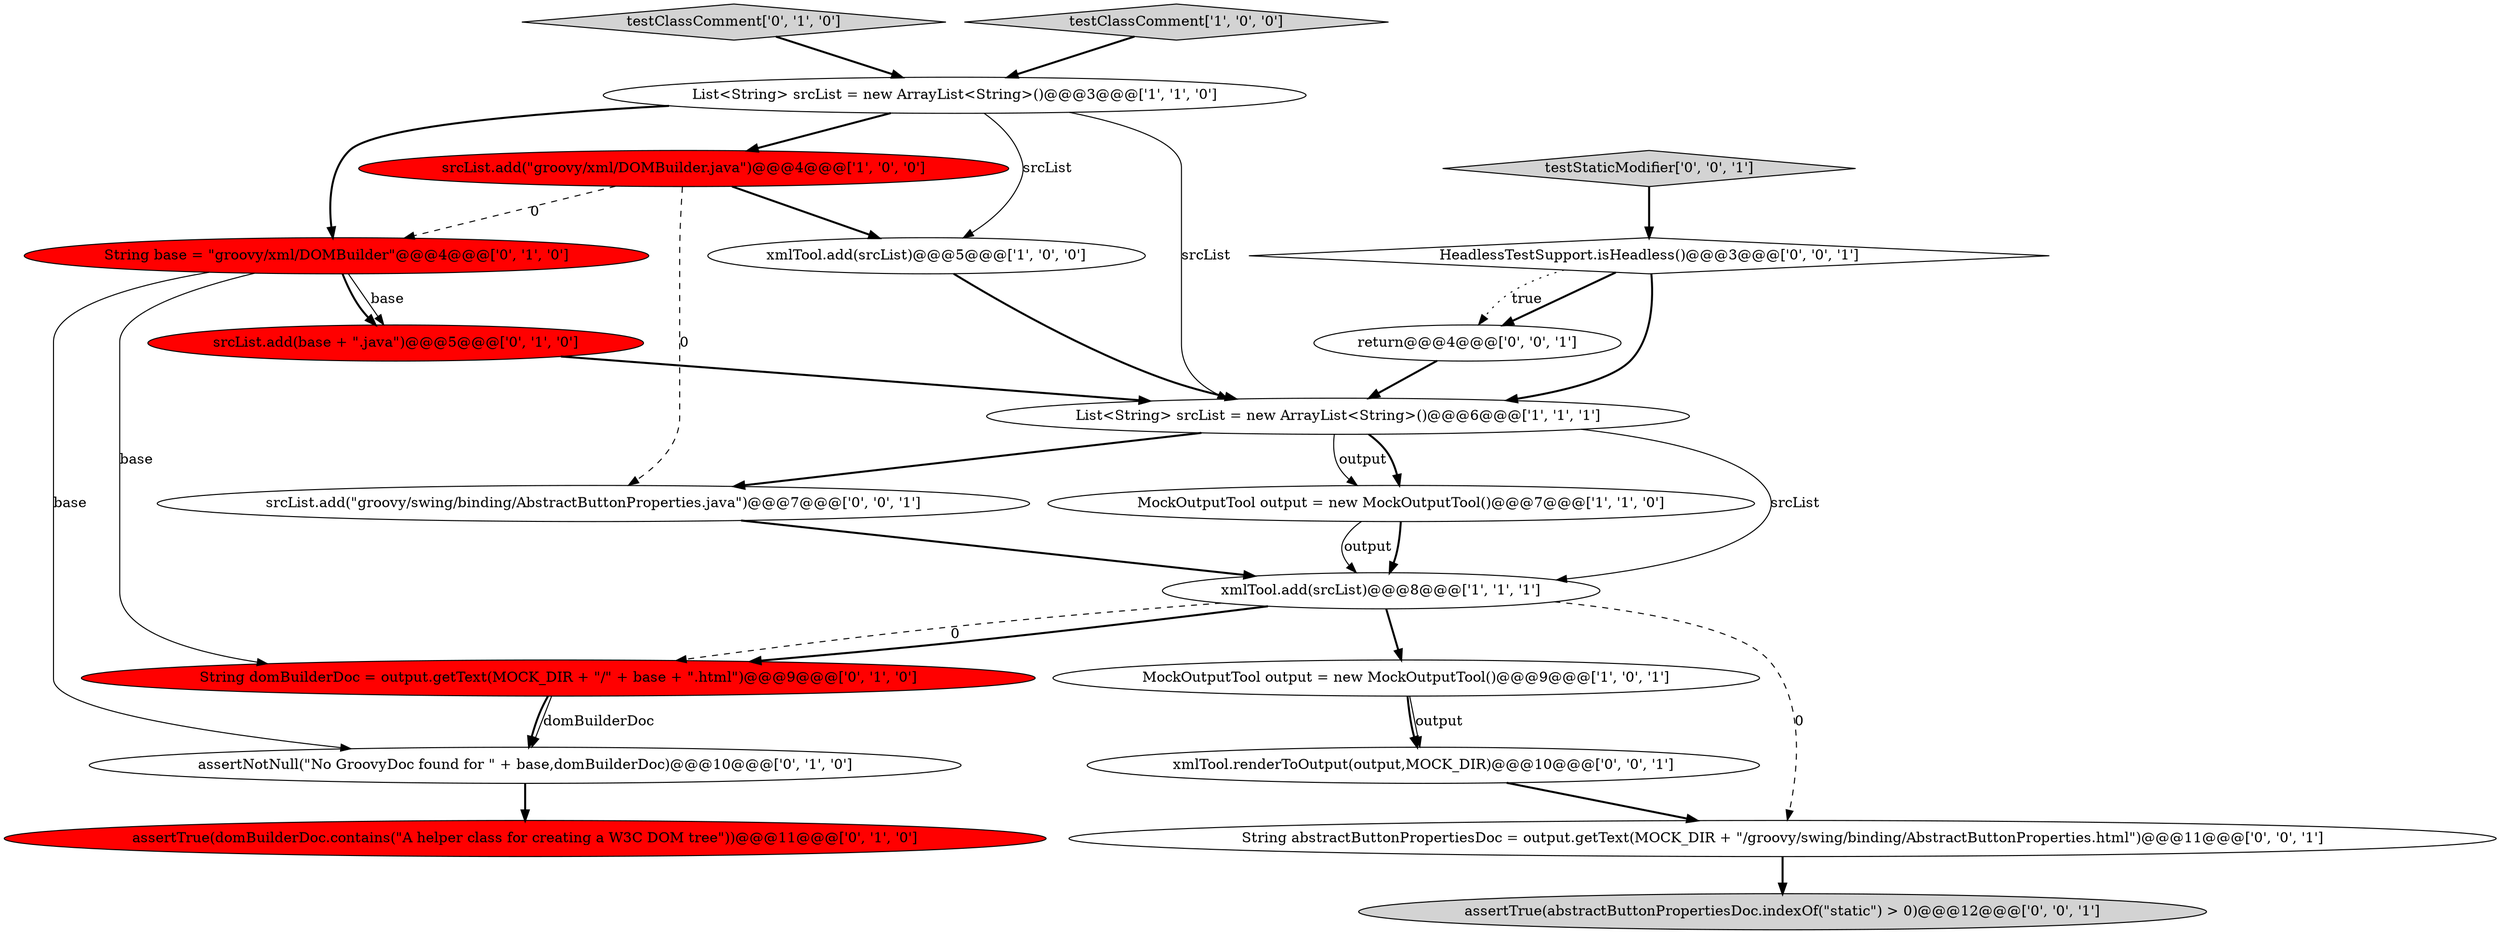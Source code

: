 digraph {
13 [style = filled, label = "String domBuilderDoc = output.getText(MOCK_DIR + \"/\" + base + \".html\")@@@9@@@['0', '1', '0']", fillcolor = red, shape = ellipse image = "AAA1AAABBB2BBB"];
11 [style = filled, label = "testClassComment['0', '1', '0']", fillcolor = lightgray, shape = diamond image = "AAA0AAABBB2BBB"];
15 [style = filled, label = "HeadlessTestSupport.isHeadless()@@@3@@@['0', '0', '1']", fillcolor = white, shape = diamond image = "AAA0AAABBB3BBB"];
12 [style = filled, label = "srcList.add(base + \".java\")@@@5@@@['0', '1', '0']", fillcolor = red, shape = ellipse image = "AAA1AAABBB2BBB"];
18 [style = filled, label = "assertTrue(abstractButtonPropertiesDoc.indexOf(\"static\") > 0)@@@12@@@['0', '0', '1']", fillcolor = lightgray, shape = ellipse image = "AAA0AAABBB3BBB"];
4 [style = filled, label = "MockOutputTool output = new MockOutputTool()@@@7@@@['1', '1', '0']", fillcolor = white, shape = ellipse image = "AAA0AAABBB1BBB"];
17 [style = filled, label = "String abstractButtonPropertiesDoc = output.getText(MOCK_DIR + \"/groovy/swing/binding/AbstractButtonProperties.html\")@@@11@@@['0', '0', '1']", fillcolor = white, shape = ellipse image = "AAA0AAABBB3BBB"];
8 [style = filled, label = "String base = \"groovy/xml/DOMBuilder\"@@@4@@@['0', '1', '0']", fillcolor = red, shape = ellipse image = "AAA1AAABBB2BBB"];
6 [style = filled, label = "xmlTool.add(srcList)@@@8@@@['1', '1', '1']", fillcolor = white, shape = ellipse image = "AAA0AAABBB1BBB"];
14 [style = filled, label = "xmlTool.renderToOutput(output,MOCK_DIR)@@@10@@@['0', '0', '1']", fillcolor = white, shape = ellipse image = "AAA0AAABBB3BBB"];
5 [style = filled, label = "testClassComment['1', '0', '0']", fillcolor = lightgray, shape = diamond image = "AAA0AAABBB1BBB"];
9 [style = filled, label = "assertNotNull(\"No GroovyDoc found for \" + base,domBuilderDoc)@@@10@@@['0', '1', '0']", fillcolor = white, shape = ellipse image = "AAA0AAABBB2BBB"];
1 [style = filled, label = "List<String> srcList = new ArrayList<String>()@@@3@@@['1', '1', '0']", fillcolor = white, shape = ellipse image = "AAA0AAABBB1BBB"];
0 [style = filled, label = "List<String> srcList = new ArrayList<String>()@@@6@@@['1', '1', '1']", fillcolor = white, shape = ellipse image = "AAA0AAABBB1BBB"];
10 [style = filled, label = "assertTrue(domBuilderDoc.contains(\"A helper class for creating a W3C DOM tree\"))@@@11@@@['0', '1', '0']", fillcolor = red, shape = ellipse image = "AAA1AAABBB2BBB"];
19 [style = filled, label = "return@@@4@@@['0', '0', '1']", fillcolor = white, shape = ellipse image = "AAA0AAABBB3BBB"];
16 [style = filled, label = "srcList.add(\"groovy/swing/binding/AbstractButtonProperties.java\")@@@7@@@['0', '0', '1']", fillcolor = white, shape = ellipse image = "AAA0AAABBB3BBB"];
2 [style = filled, label = "srcList.add(\"groovy/xml/DOMBuilder.java\")@@@4@@@['1', '0', '0']", fillcolor = red, shape = ellipse image = "AAA1AAABBB1BBB"];
3 [style = filled, label = "xmlTool.add(srcList)@@@5@@@['1', '0', '0']", fillcolor = white, shape = ellipse image = "AAA0AAABBB1BBB"];
20 [style = filled, label = "testStaticModifier['0', '0', '1']", fillcolor = lightgray, shape = diamond image = "AAA0AAABBB3BBB"];
7 [style = filled, label = "MockOutputTool output = new MockOutputTool()@@@9@@@['1', '0', '1']", fillcolor = white, shape = ellipse image = "AAA0AAABBB1BBB"];
0->16 [style = bold, label=""];
1->8 [style = bold, label=""];
1->0 [style = solid, label="srcList"];
4->6 [style = bold, label=""];
11->1 [style = bold, label=""];
16->6 [style = bold, label=""];
2->3 [style = bold, label=""];
14->17 [style = bold, label=""];
4->6 [style = solid, label="output"];
6->17 [style = dashed, label="0"];
9->10 [style = bold, label=""];
15->19 [style = bold, label=""];
12->0 [style = bold, label=""];
8->13 [style = solid, label="base"];
2->8 [style = dashed, label="0"];
0->4 [style = solid, label="output"];
3->0 [style = bold, label=""];
19->0 [style = bold, label=""];
7->14 [style = bold, label=""];
13->9 [style = solid, label="domBuilderDoc"];
5->1 [style = bold, label=""];
1->3 [style = solid, label="srcList"];
0->6 [style = solid, label="srcList"];
6->13 [style = dashed, label="0"];
0->4 [style = bold, label=""];
15->19 [style = dotted, label="true"];
2->16 [style = dashed, label="0"];
15->0 [style = bold, label=""];
6->13 [style = bold, label=""];
7->14 [style = solid, label="output"];
1->2 [style = bold, label=""];
13->9 [style = bold, label=""];
8->12 [style = solid, label="base"];
8->9 [style = solid, label="base"];
6->7 [style = bold, label=""];
20->15 [style = bold, label=""];
8->12 [style = bold, label=""];
17->18 [style = bold, label=""];
}
